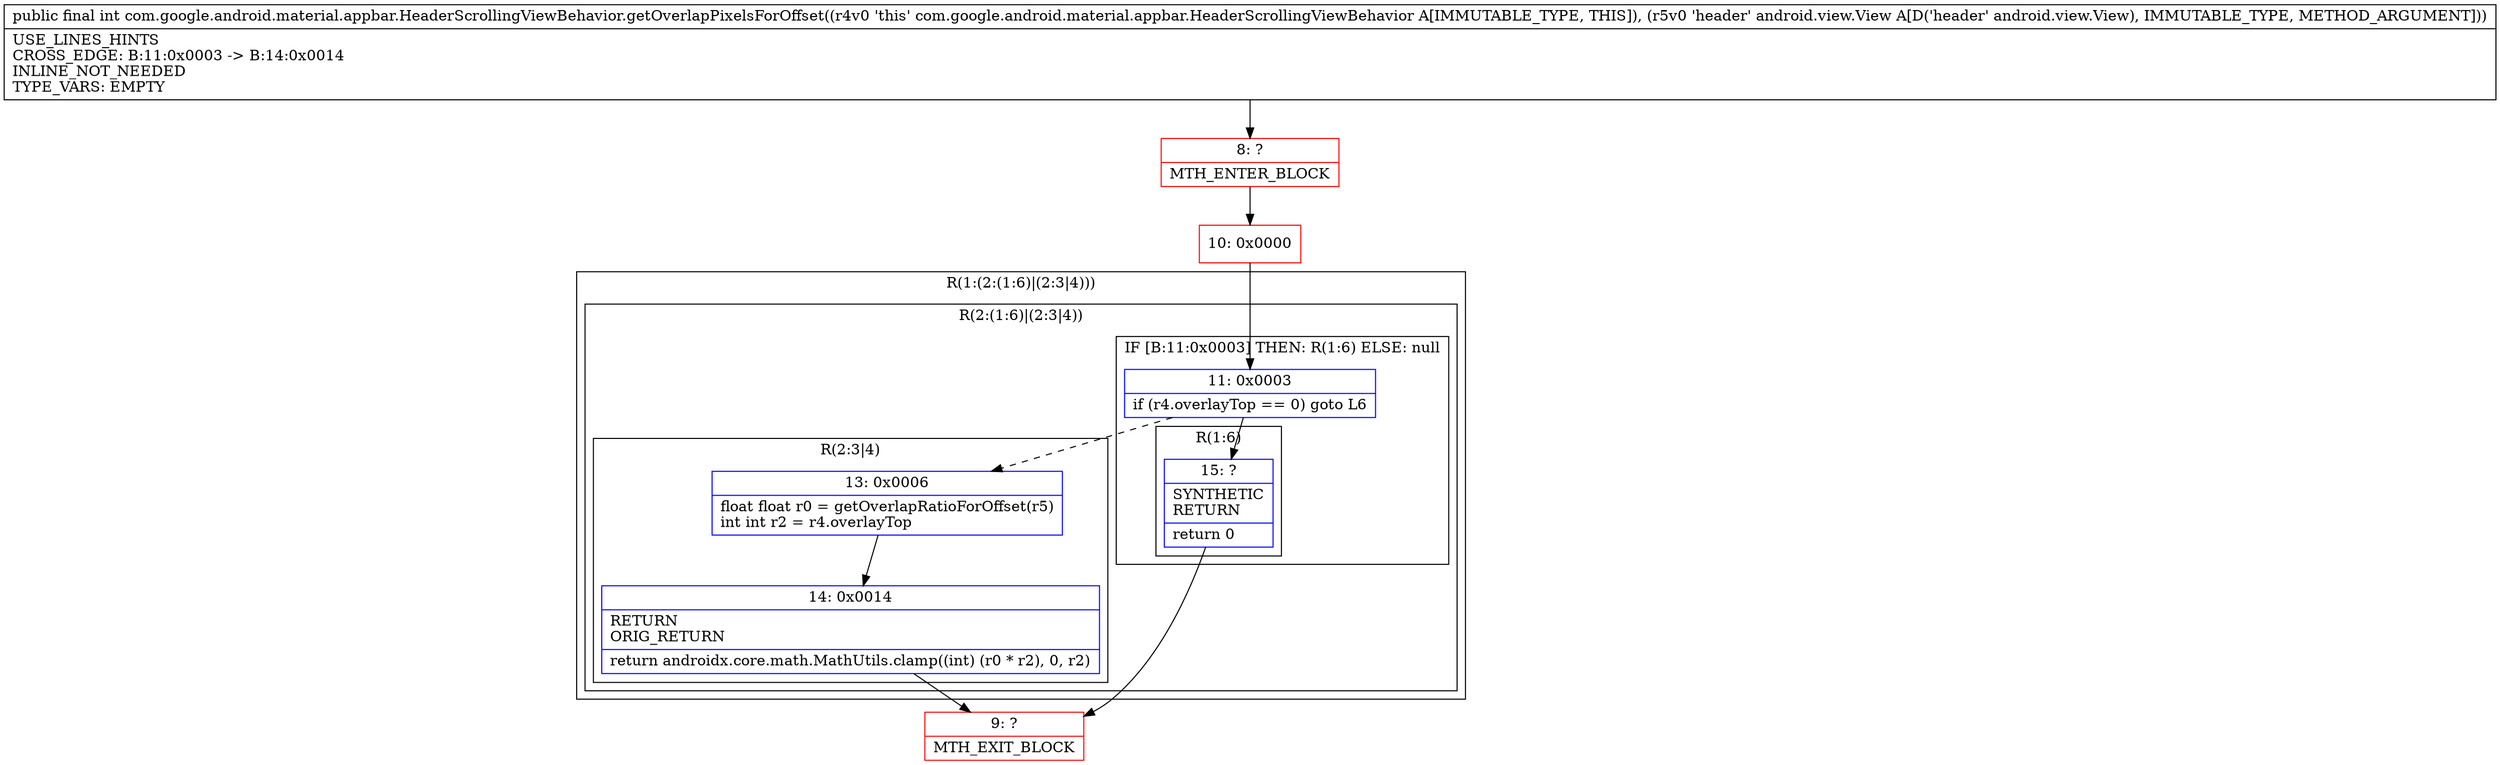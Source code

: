digraph "CFG forcom.google.android.material.appbar.HeaderScrollingViewBehavior.getOverlapPixelsForOffset(Landroid\/view\/View;)I" {
subgraph cluster_Region_1903985050 {
label = "R(1:(2:(1:6)|(2:3|4)))";
node [shape=record,color=blue];
subgraph cluster_Region_278814379 {
label = "R(2:(1:6)|(2:3|4))";
node [shape=record,color=blue];
subgraph cluster_IfRegion_1454984298 {
label = "IF [B:11:0x0003] THEN: R(1:6) ELSE: null";
node [shape=record,color=blue];
Node_11 [shape=record,label="{11\:\ 0x0003|if (r4.overlayTop == 0) goto L6\l}"];
subgraph cluster_Region_1439395379 {
label = "R(1:6)";
node [shape=record,color=blue];
Node_15 [shape=record,label="{15\:\ ?|SYNTHETIC\lRETURN\l|return 0\l}"];
}
}
subgraph cluster_Region_1493791500 {
label = "R(2:3|4)";
node [shape=record,color=blue];
Node_13 [shape=record,label="{13\:\ 0x0006|float float r0 = getOverlapRatioForOffset(r5)\lint int r2 = r4.overlayTop\l}"];
Node_14 [shape=record,label="{14\:\ 0x0014|RETURN\lORIG_RETURN\l|return androidx.core.math.MathUtils.clamp((int) (r0 * r2), 0, r2)\l}"];
}
}
}
Node_8 [shape=record,color=red,label="{8\:\ ?|MTH_ENTER_BLOCK\l}"];
Node_10 [shape=record,color=red,label="{10\:\ 0x0000}"];
Node_9 [shape=record,color=red,label="{9\:\ ?|MTH_EXIT_BLOCK\l}"];
MethodNode[shape=record,label="{public final int com.google.android.material.appbar.HeaderScrollingViewBehavior.getOverlapPixelsForOffset((r4v0 'this' com.google.android.material.appbar.HeaderScrollingViewBehavior A[IMMUTABLE_TYPE, THIS]), (r5v0 'header' android.view.View A[D('header' android.view.View), IMMUTABLE_TYPE, METHOD_ARGUMENT]))  | USE_LINES_HINTS\lCROSS_EDGE: B:11:0x0003 \-\> B:14:0x0014\lINLINE_NOT_NEEDED\lTYPE_VARS: EMPTY\l}"];
MethodNode -> Node_8;Node_11 -> Node_13[style=dashed];
Node_11 -> Node_15;
Node_15 -> Node_9;
Node_13 -> Node_14;
Node_14 -> Node_9;
Node_8 -> Node_10;
Node_10 -> Node_11;
}

